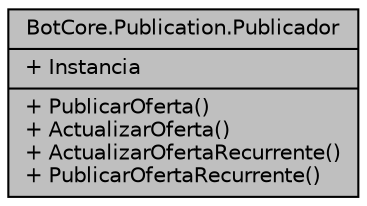digraph "BotCore.Publication.Publicador"
{
 // INTERACTIVE_SVG=YES
 // LATEX_PDF_SIZE
  edge [fontname="Helvetica",fontsize="10",labelfontname="Helvetica",labelfontsize="10"];
  node [fontname="Helvetica",fontsize="10",shape=record];
  Node1 [label="{BotCore.Publication.Publicador\n|+ Instancia\l|+ PublicarOferta()\l+ ActualizarOferta()\l+ ActualizarOfertaRecurrente()\l+ PublicarOfertaRecurrente()\l}",height=0.2,width=0.4,color="black", fillcolor="grey75", style="filled", fontcolor="black",tooltip="Clase creadora de instancias y persistidora de publicación."];
}
